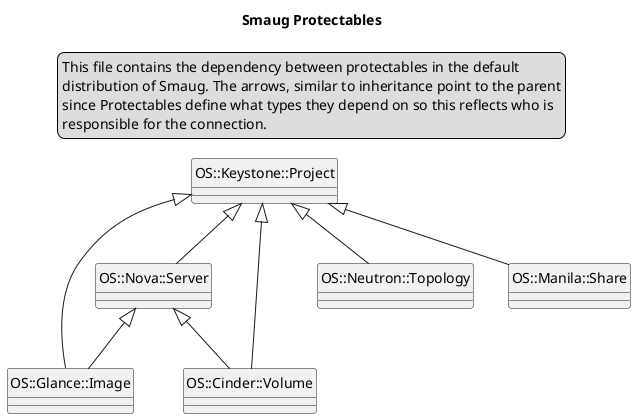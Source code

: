 @startuml

title Smaug Protectables

hide circle

legend top
This file contains the dependency between protectables in the default
distribution of Smaug. The arrows, similar to inheritance point to the parent
since Protectables define what types they depend on so this reflects who is
responsible for the connection.
endlegend

class OS::Glance::Image extends OS::Nova::Server, OS::Keystone::Project

class OS::Cinder::Volume extends OS::Nova::Server, OS::Keystone::Project

class OS::Nova::Server extends OS::Keystone::Project

class OS::Keystone::Project

class OS::Neutron::Topology extends OS::Keystone::Project

class OS::Manila::Share extends OS::Keystone::Project

@enduml
